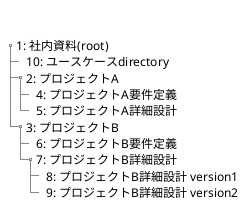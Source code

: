 @startuml
title ディレクトリ構成図
skinparam TitleFontSize 0

salt

{
    {T
        + 1: 社内資料(root)
            ++ 10: ユースケースdirectory
            ++ 2: プロジェクトA
                +++ 4: プロジェクトA要件定義
                +++ 5: プロジェクトA詳細設計
            ++ 3: プロジェクトB
                +++ 6: プロジェクトB要件定義
                +++ 7: プロジェクトB詳細設計
                    ++++ 8: プロジェクトB詳細設計 version1
                    ++++ 9: プロジェクトB詳細設計 version2
    }
}

@enduml